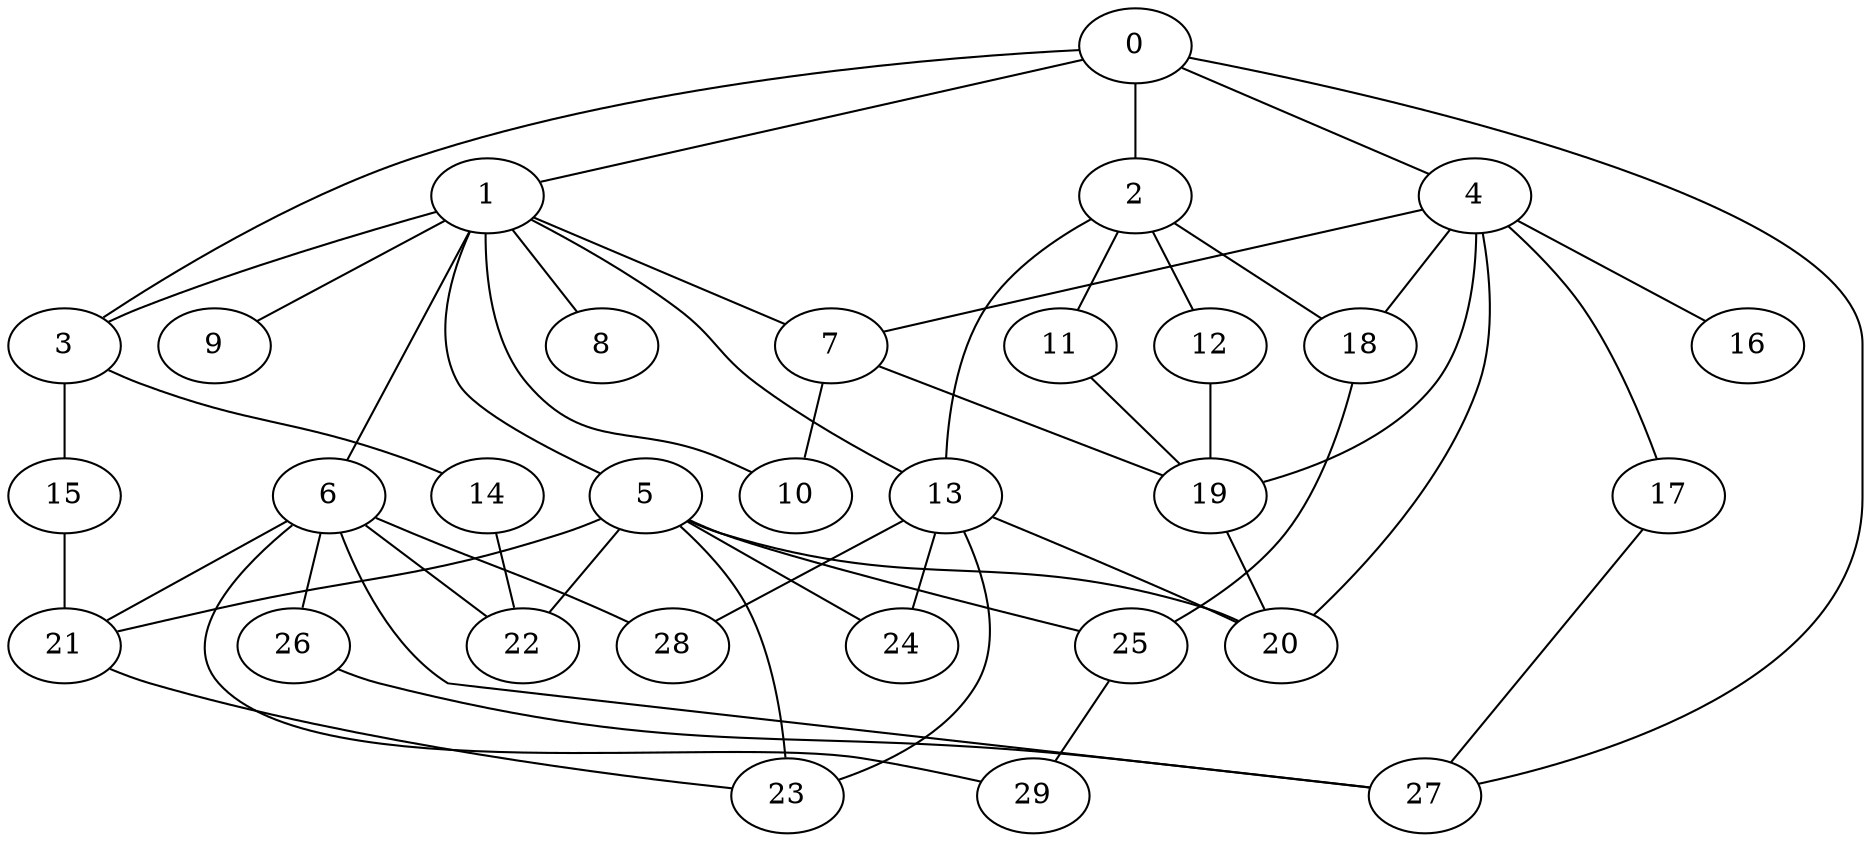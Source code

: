 
graph graphname {
    0 -- 1
0 -- 2
0 -- 3
0 -- 4
0 -- 27
1 -- 5
1 -- 6
1 -- 7
1 -- 8
1 -- 9
1 -- 10
1 -- 3
1 -- 13
2 -- 11
2 -- 12
2 -- 13
2 -- 18
3 -- 14
3 -- 15
4 -- 16
4 -- 17
4 -- 18
4 -- 19
4 -- 20
4 -- 7
5 -- 21
5 -- 22
5 -- 23
5 -- 24
5 -- 25
5 -- 20
6 -- 26
6 -- 27
6 -- 28
6 -- 29
6 -- 21
6 -- 22
7 -- 19
7 -- 10
11 -- 19
12 -- 19
13 -- 20
13 -- 24
13 -- 28
13 -- 23
14 -- 22
15 -- 21
17 -- 27
18 -- 25
19 -- 20
21 -- 23
25 -- 29
26 -- 27

}
